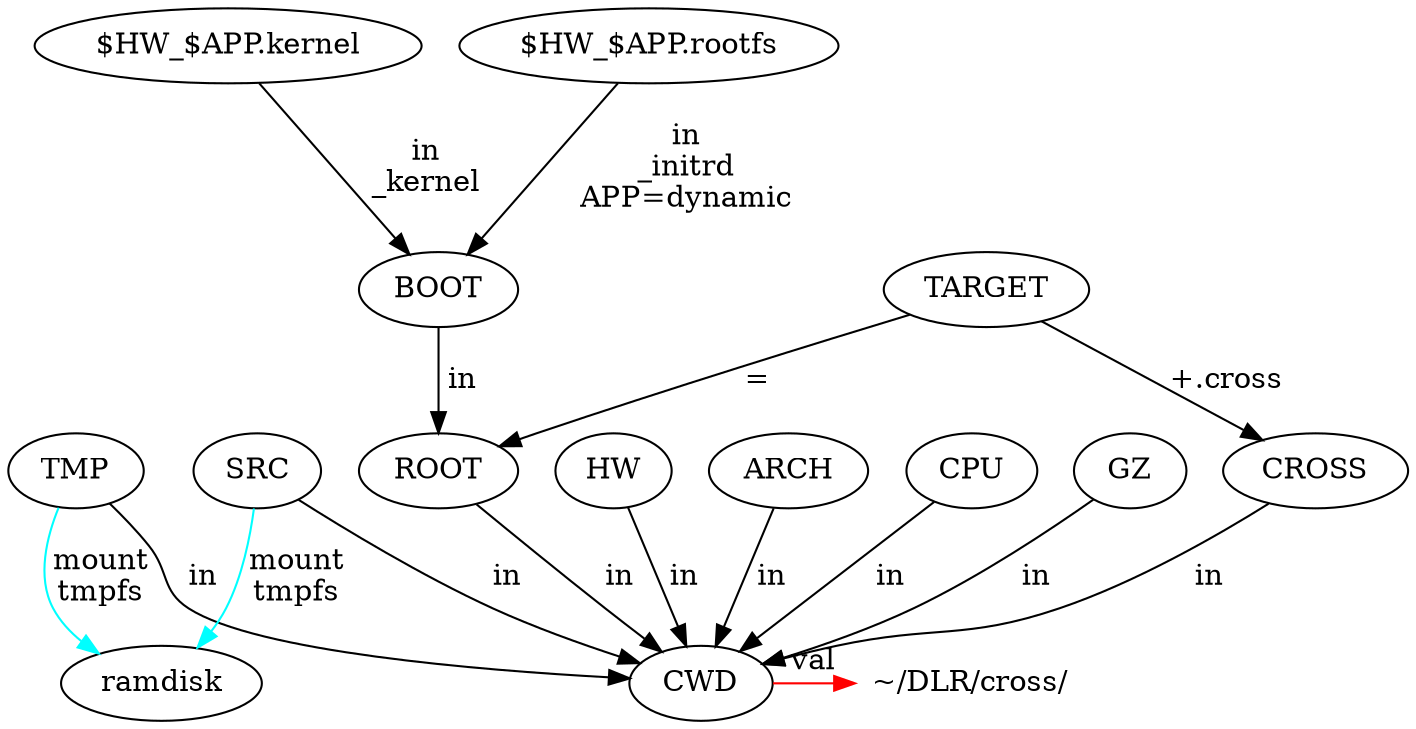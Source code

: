 digraph {
GZ -> CWD [label=in];
CROSS -> CWD [label=in];
TMP -> CWD [label=in];
SRC -> CWD [label=in];
ROOT -> CWD [label=in];
BOOT -> ROOT [label="\ in"];
TARGET -> CROSS [label="+.cross"];
TARGET -> ROOT [label="="];
HW -> CWD [label=in];
ARCH -> CWD [label=in];
CPU -> CWD [label=in];
TMP -> ramdisk [label="mount\ltmpfs",color=cyan];
SRC -> ramdisk [label="mount\ltmpfs",color=cyan];
"$HW_$APP.kernel" -> BOOT [label="in\n_kernel"];
"$HW_$APP.rootfs" -> BOOT [label="in\n_initrd\nAPP=dynamic"];
{rank=same;
CWD -> "~/DLR/cross/" [label=val,color=red];
"~/DLR/cross/" [shape=none];
}
}